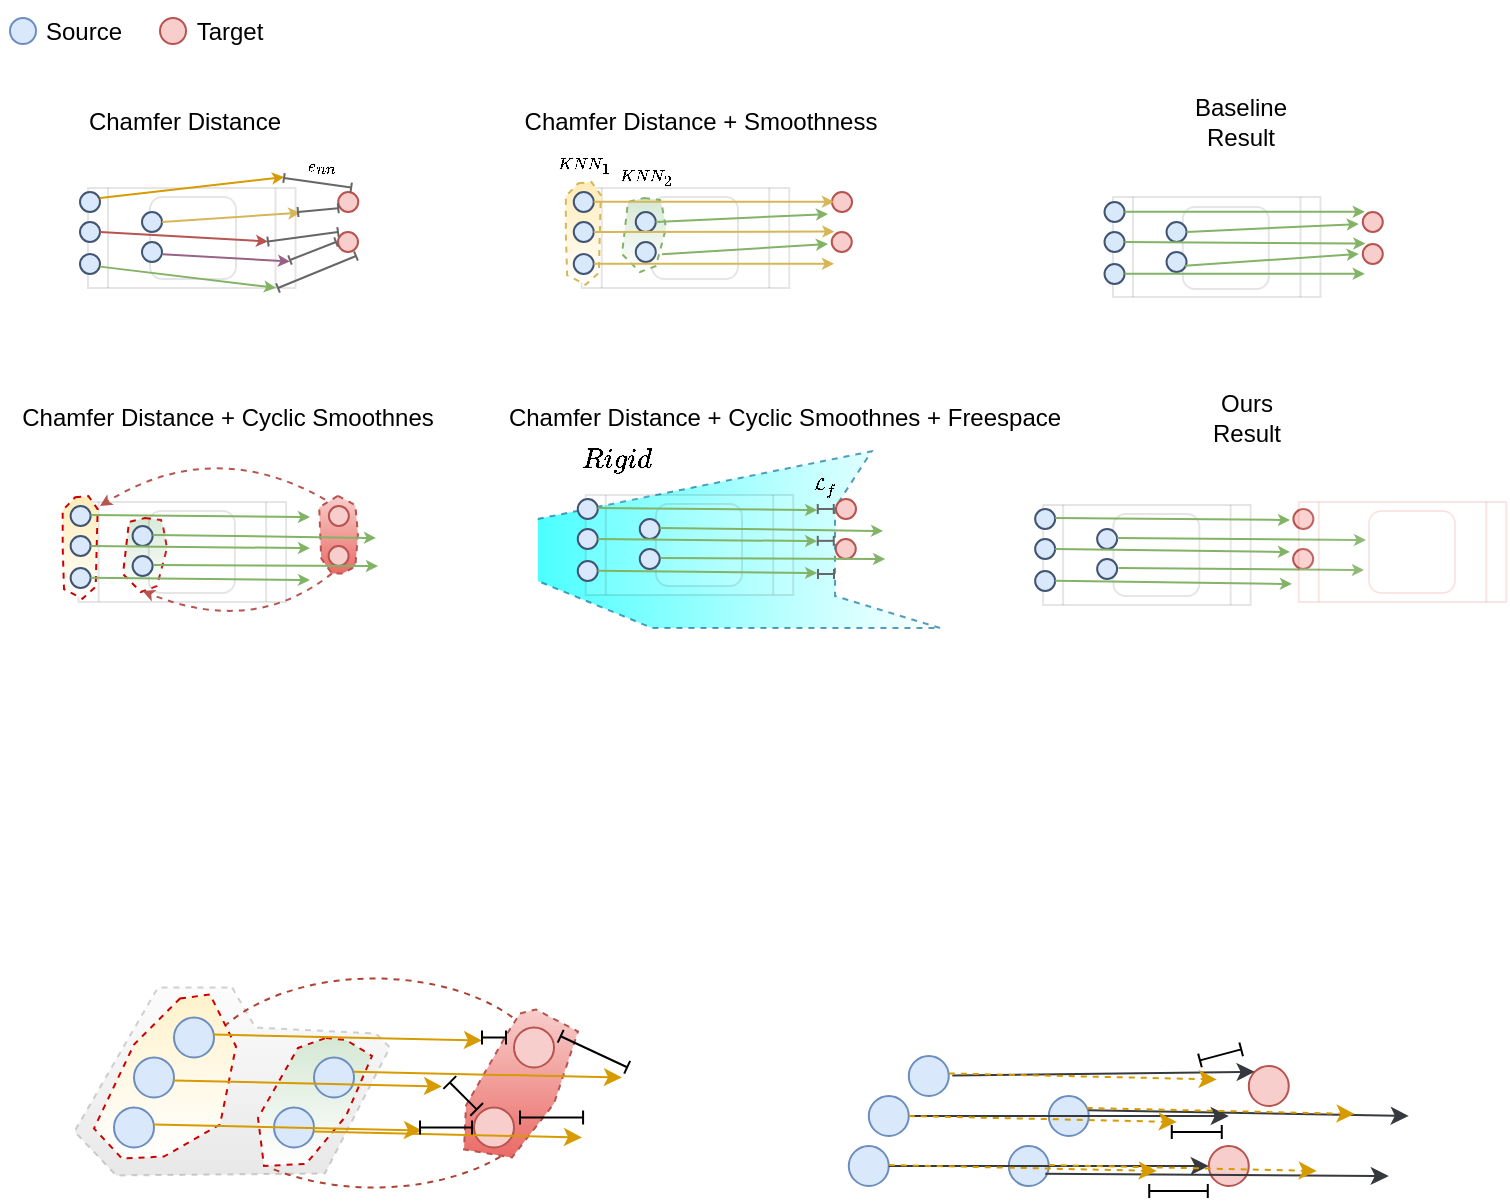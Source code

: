 <mxfile version="21.6.5" type="device">
  <diagram id="23iRSUPoRavnBvh4doch" name="Page-1">
    <mxGraphModel dx="-873" dy="487" grid="0" gridSize="10" guides="1" tooltips="1" connect="1" arrows="1" fold="1" page="1" pageScale="1" pageWidth="827" pageHeight="1169" math="1" shadow="0">
      <root>
        <mxCell id="0" />
        <mxCell id="1" parent="0" />
        <mxCell id="4W2bP5b2akh11wnu2Z88-240" value="" style="shape=process;whiteSpace=wrap;html=1;backgroundOutline=1;strokeColor=default;opacity=10;movable=1;resizable=1;rotatable=1;deletable=1;editable=1;locked=0;connectable=1;" vertex="1" parent="1">
          <mxGeometry x="1738.31" y="488" width="103.75" height="50" as="geometry" />
        </mxCell>
        <mxCell id="4W2bP5b2akh11wnu2Z88-260" value="" style="verticalLabelPosition=bottom;verticalAlign=top;html=1;shape=mxgraph.basic.polygon;polyCoords=[[0.55,0.05],[0.81,0.13],[0.85,0.38],[0.81,0.66],[0.62,0.72],[0.46,0.72],[0.3,0.59],[0.27,0.15]];polyline=0;fillColor=#f8cecc;strokeColor=#b85450;shadow=0;dashed=1;gradientColor=#ea6b66;movable=1;resizable=1;rotatable=1;deletable=1;editable=1;locked=0;connectable=1;" vertex="1" parent="1">
          <mxGeometry x="1849.57" y="482" width="33.43" height="58" as="geometry" />
        </mxCell>
        <mxCell id="4W2bP5b2akh11wnu2Z88-257" value="" style="verticalLabelPosition=bottom;verticalAlign=top;html=1;shape=mxgraph.basic.polygon;polyCoords=[[0.36,0.33],[0.44,0.34],[0.45,0.37],[0.47,0.48],[0.42,0.67],[0.34,0.7],[0.25,0.61],[0.28,0.35]];polyline=0;fillColor=#d5e8d4;strokeColor=#CC0000;shadow=0;dashed=1;gradientColor=#FFFFFF;" vertex="1" parent="1">
          <mxGeometry x="1735.5" y="463" width="100" height="100" as="geometry" />
        </mxCell>
        <mxCell id="4W2bP5b2akh11wnu2Z88-190" value="" style="shape=process;whiteSpace=wrap;html=1;backgroundOutline=1;strokeColor=default;opacity=10;movable=1;resizable=1;rotatable=1;deletable=1;editable=1;locked=0;connectable=1;" vertex="1" parent="1">
          <mxGeometry x="1989.88" y="331" width="103.75" height="50" as="geometry" />
        </mxCell>
        <mxCell id="4W2bP5b2akh11wnu2Z88-209" value="" style="rounded=1;whiteSpace=wrap;html=1;strokeColor=default;opacity=10;movable=1;resizable=1;rotatable=1;deletable=1;editable=1;locked=0;connectable=1;" vertex="1" parent="1">
          <mxGeometry x="2025" y="335.5" width="43" height="41" as="geometry" />
        </mxCell>
        <mxCell id="4W2bP5b2akh11wnu2Z88-155" value="" style="shape=process;whiteSpace=wrap;html=1;backgroundOutline=1;strokeColor=default;opacity=10;movable=1;resizable=1;rotatable=1;deletable=1;editable=1;locked=0;connectable=1;" vertex="1" parent="1">
          <mxGeometry x="1743" y="331" width="103.75" height="50" as="geometry" />
        </mxCell>
        <mxCell id="4W2bP5b2akh11wnu2Z88-172" value="" style="verticalLabelPosition=bottom;verticalAlign=top;html=1;shape=mxgraph.basic.polygon;polyCoords=[[0.36,0.33],[0.44,0.34],[0.45,0.37],[0.47,0.48],[0.42,0.67],[0.34,0.7],[0.25,0.61],[0.28,0.35]];polyline=0;fillColor=#d5e8d4;strokeColor=#82b366;shadow=0;dashed=1;gradientColor=#FFFFFF;" vertex="1" parent="1">
          <mxGeometry x="1985" y="303" width="100" height="100" as="geometry" />
        </mxCell>
        <mxCell id="4W2bP5b2akh11wnu2Z88-171" value="" style="verticalLabelPosition=bottom;verticalAlign=top;html=1;shape=mxgraph.basic.polygon;polyCoords=[[0.46,0.03],[0.66,0.02],[0.8,0.14],[0.77,0.86],[0.57,0.97],[0.29,0.88],[0.27,0.49],[0.27,0.15]];polyline=0;fillColor=#FFECB8;strokeColor=#d6b656;gradientColor=#FFFFFF;shadow=0;dashed=1;" vertex="1" parent="1">
          <mxGeometry x="1973" y="327" width="33" height="54" as="geometry" />
        </mxCell>
        <mxCell id="4W2bP5b2akh11wnu2Z88-106" value="" style="verticalLabelPosition=bottom;verticalAlign=top;html=1;shape=mxgraph.basic.polygon;polyCoords=[[0.44,0],[0.49,0.2],[0.75,0.23],[0.78,0.3],[0.64,0.93],[0.19,0.94],[0.1,0.72],[0.28,0]];polyline=0;shadow=0;dashed=1;fillColor=#f5f5f5;gradientColor=#b3b3b3;strokeColor=#666666;opacity=30;" vertex="1" parent="1">
          <mxGeometry x="1713" y="730.75" width="232" height="100" as="geometry" />
        </mxCell>
        <mxCell id="4W2bP5b2akh11wnu2Z88-132" value="" style="verticalLabelPosition=bottom;verticalAlign=top;html=1;shape=mxgraph.basic.arc;startAngle=0.341;endAngle=0.098;rotation=-180;dashed=1;fillColor=#fad9d5;strokeColor=#ae4132;" vertex="1" parent="1">
          <mxGeometry x="1797" y="726.25" width="178" height="104.5" as="geometry" />
        </mxCell>
        <mxCell id="4W2bP5b2akh11wnu2Z88-129" value="" style="verticalLabelPosition=bottom;verticalAlign=top;html=1;shape=mxgraph.basic.polygon;polyCoords=[[0.57,0.05],[0.72,0.03],[0.85,0.29],[0.77,0.68],[0.49,0.84],[0.28,0.85],[0.14,0.7],[0.34,0.28]];polyline=0;fillColor=#fff2cc;strokeColor=#CC0000;gradientColor=#FFFFFF;shadow=0;dashed=1;" vertex="1" parent="1">
          <mxGeometry x="1732" y="731.25" width="100" height="100" as="geometry" />
        </mxCell>
        <mxCell id="4W2bP5b2akh11wnu2Z88-128" value="" style="verticalLabelPosition=bottom;verticalAlign=top;html=1;shape=mxgraph.basic.polygon;polyCoords=[[0.59,0.21],[0.69,0.22],[0.82,0.3],[0.69,0.6],[0.49,0.84],[0.28,0.85],[0.25,0.61],[0.45,0.26]];polyline=0;fillColor=#d5e8d4;strokeColor=#CC0000;shadow=0;dashed=1;gradientColor=#FFFFFF;" vertex="1" parent="1">
          <mxGeometry x="1803" y="734.97" width="100" height="100" as="geometry" />
        </mxCell>
        <mxCell id="4W2bP5b2akh11wnu2Z88-127" value="" style="verticalLabelPosition=bottom;verticalAlign=top;html=1;shape=mxgraph.basic.polygon;polyCoords=[[0,0.42],[0.73,0.06],[0.65,0.36],[0.65,0.83],[0.88,1],[0.25,1],[0,0.75],[0,0.75]];polyline=1;fillColor=#FFFFFF;strokeColor=#10739e;opacity=70;dashed=1;gradientColor=#00FFFF;gradientDirection=west;" vertex="1" parent="1">
          <mxGeometry x="1967.88" y="457" width="228.69" height="94" as="geometry" />
        </mxCell>
        <mxCell id="4W2bP5b2akh11wnu2Z88-104" value="" style="verticalLabelPosition=bottom;verticalAlign=top;html=1;shape=mxgraph.basic.polygon;polyCoords=[[0.52,0.15],[0.6,0.13],[0.81,0.24],[0.69,0.6],[0.48,0.87],[0.24,0.83],[0.25,0.61],[0.45,0.26]];polyline=0;fillColor=#f8cecc;strokeColor=#b85450;shadow=0;dashed=1;gradientColor=#ea6b66;" vertex="1" parent="1">
          <mxGeometry x="1907" y="728.75" width="100" height="100" as="geometry" />
        </mxCell>
        <mxCell id="23" value="Chamfer Distance" style="text;html=1;strokeColor=none;fillColor=none;align=center;verticalAlign=middle;whiteSpace=wrap;rounded=0;" parent="1" vertex="1">
          <mxGeometry x="1704" y="283" width="175" height="30" as="geometry" />
        </mxCell>
        <mxCell id="44" value="Chamfer Distance + Cyclic Smoothnes + Freespace" style="text;html=1;strokeColor=none;fillColor=none;align=center;verticalAlign=middle;whiteSpace=wrap;rounded=0;" parent="1" vertex="1">
          <mxGeometry x="1948" y="413.5" width="287" height="65" as="geometry" />
        </mxCell>
        <mxCell id="62" value="" style="ellipse;whiteSpace=wrap;html=1;aspect=fixed;fillColor=#dae8fc;strokeColor=#6c8ebf;" parent="1" vertex="1">
          <mxGeometry x="2133.39" y="785" width="20" height="20" as="geometry" />
        </mxCell>
        <mxCell id="63" value="" style="ellipse;whiteSpace=wrap;html=1;aspect=fixed;fillColor=#f8cecc;strokeColor=#b85450;direction=south;" parent="1" vertex="1">
          <mxGeometry x="2323.39" y="770" width="20" height="20" as="geometry" />
        </mxCell>
        <mxCell id="64" value="" style="ellipse;whiteSpace=wrap;html=1;aspect=fixed;fillColor=#f8cecc;strokeColor=#b85450;direction=south;" parent="1" vertex="1">
          <mxGeometry x="2303.39" y="810" width="20" height="20" as="geometry" />
        </mxCell>
        <mxCell id="66" value="" style="ellipse;whiteSpace=wrap;html=1;aspect=fixed;fillColor=#dae8fc;strokeColor=#6c8ebf;" parent="1" vertex="1">
          <mxGeometry x="2123.39" y="810" width="20" height="20" as="geometry" />
        </mxCell>
        <mxCell id="68" value="" style="ellipse;whiteSpace=wrap;html=1;aspect=fixed;fillColor=#dae8fc;strokeColor=#6c8ebf;" parent="1" vertex="1">
          <mxGeometry x="2223.39" y="785" width="20" height="20" as="geometry" />
        </mxCell>
        <mxCell id="69" value="" style="ellipse;whiteSpace=wrap;html=1;aspect=fixed;fillColor=#dae8fc;strokeColor=#6c8ebf;" parent="1" vertex="1">
          <mxGeometry x="2203.39" y="810" width="20" height="20" as="geometry" />
        </mxCell>
        <mxCell id="71" value="" style="ellipse;whiteSpace=wrap;html=1;aspect=fixed;fillColor=#dae8fc;strokeColor=#6c8ebf;" parent="1" vertex="1">
          <mxGeometry x="2153.39" y="765" width="20" height="20" as="geometry" />
        </mxCell>
        <mxCell id="73" value="" style="endArrow=classic;html=1;rounded=0;exitX=1.088;exitY=0.489;exitDx=0;exitDy=0;exitPerimeter=0;fillColor=#cdeb8b;strokeColor=#36393d;entryX=0;entryY=1;entryDx=0;entryDy=0;" parent="1" source="71" target="63" edge="1">
          <mxGeometry width="50" height="50" relative="1" as="geometry">
            <mxPoint x="2173.39" y="772" as="sourcePoint" />
            <mxPoint x="2348.39" y="765" as="targetPoint" />
          </mxGeometry>
        </mxCell>
        <mxCell id="74" value="" style="endArrow=classic;html=1;rounded=0;exitX=1;exitY=0.5;exitDx=0;exitDy=0;fillColor=#cdeb8b;strokeColor=#36393d;" parent="1" source="62" edge="1">
          <mxGeometry width="50" height="50" relative="1" as="geometry">
            <mxPoint x="2185.39" y="785" as="sourcePoint" />
            <mxPoint x="2313.39" y="795" as="targetPoint" />
          </mxGeometry>
        </mxCell>
        <mxCell id="75" value="" style="endArrow=classic;html=1;rounded=0;exitX=1;exitY=0.5;exitDx=0;exitDy=0;fillColor=#cdeb8b;strokeColor=#36393d;entryX=0.5;entryY=1;entryDx=0;entryDy=0;" parent="1" source="66" target="64" edge="1">
          <mxGeometry width="50" height="50" relative="1" as="geometry">
            <mxPoint x="2163.39" y="805" as="sourcePoint" />
            <mxPoint x="2273.39" y="820" as="targetPoint" />
          </mxGeometry>
        </mxCell>
        <mxCell id="77" value="" style="endArrow=classic;html=1;rounded=0;exitX=0.912;exitY=0.694;exitDx=0;exitDy=0;exitPerimeter=0;fillColor=#cdeb8b;strokeColor=#36393d;" parent="1" source="69" edge="1">
          <mxGeometry width="50" height="50" relative="1" as="geometry">
            <mxPoint x="2243.39" y="860" as="sourcePoint" />
            <mxPoint x="2393.39" y="825" as="targetPoint" />
          </mxGeometry>
        </mxCell>
        <mxCell id="78" value="" style="endArrow=classic;html=1;rounded=0;exitX=0.99;exitY=0.359;exitDx=0;exitDy=0;exitPerimeter=0;fillColor=#cdeb8b;strokeColor=#36393d;" parent="1" source="68" edge="1">
          <mxGeometry width="50" height="50" relative="1" as="geometry">
            <mxPoint x="2231.39" y="834" as="sourcePoint" />
            <mxPoint x="2403.39" y="795" as="targetPoint" />
          </mxGeometry>
        </mxCell>
        <mxCell id="79" value="&lt;font style=&quot;font-size: 7px;&quot;&gt;$$ \mathcal{L}_{f}$$&lt;/font&gt;" style="text;html=1;strokeColor=none;fillColor=none;align=center;verticalAlign=middle;whiteSpace=wrap;rounded=0;fontSize=4;" parent="1" vertex="1">
          <mxGeometry x="2102" y="471.5" width="18" height="18.5" as="geometry" />
        </mxCell>
        <mxCell id="uMQ4o2OOgvGT_3p0Waau-93" value="" style="ellipse;whiteSpace=wrap;html=1;aspect=fixed;fillColor=#dae8fc;strokeColor=#6c8ebf;" parent="1" vertex="1">
          <mxGeometry x="1766" y="765.75" width="20" height="20" as="geometry" />
        </mxCell>
        <mxCell id="uMQ4o2OOgvGT_3p0Waau-94" value="" style="ellipse;whiteSpace=wrap;html=1;aspect=fixed;fillColor=#f8cecc;strokeColor=#b85450;direction=south;" parent="1" vertex="1">
          <mxGeometry x="1956" y="750.75" width="20" height="20" as="geometry" />
        </mxCell>
        <mxCell id="uMQ4o2OOgvGT_3p0Waau-95" value="" style="ellipse;whiteSpace=wrap;html=1;aspect=fixed;fillColor=#f8cecc;strokeColor=#b85450;direction=south;" parent="1" vertex="1">
          <mxGeometry x="1936" y="790.75" width="20" height="20" as="geometry" />
        </mxCell>
        <mxCell id="uMQ4o2OOgvGT_3p0Waau-96" value="" style="ellipse;whiteSpace=wrap;html=1;aspect=fixed;fillColor=#dae8fc;strokeColor=#6c8ebf;" parent="1" vertex="1">
          <mxGeometry x="1756" y="790.75" width="20" height="20" as="geometry" />
        </mxCell>
        <mxCell id="uMQ4o2OOgvGT_3p0Waau-97" value="" style="ellipse;whiteSpace=wrap;html=1;aspect=fixed;fillColor=#dae8fc;strokeColor=#6c8ebf;" parent="1" vertex="1">
          <mxGeometry x="1856" y="765.75" width="20" height="20" as="geometry" />
        </mxCell>
        <mxCell id="uMQ4o2OOgvGT_3p0Waau-98" value="" style="ellipse;whiteSpace=wrap;html=1;aspect=fixed;fillColor=#dae8fc;strokeColor=#6c8ebf;" parent="1" vertex="1">
          <mxGeometry x="1836" y="790.75" width="20" height="20" as="geometry" />
        </mxCell>
        <mxCell id="uMQ4o2OOgvGT_3p0Waau-99" value="" style="ellipse;whiteSpace=wrap;html=1;aspect=fixed;fillColor=#dae8fc;strokeColor=#6c8ebf;" parent="1" vertex="1">
          <mxGeometry x="1786" y="745.75" width="20" height="20" as="geometry" />
        </mxCell>
        <mxCell id="uMQ4o2OOgvGT_3p0Waau-104" value="Chamfer Distance + Cyclic Smoothnes" style="text;html=1;strokeColor=none;fillColor=none;align=center;verticalAlign=middle;whiteSpace=wrap;rounded=0;" parent="1" vertex="1">
          <mxGeometry x="1699" y="431" width="227.5" height="30" as="geometry" />
        </mxCell>
        <mxCell id="uMQ4o2OOgvGT_3p0Waau-106" value="$$Rigid$$" style="text;html=1;strokeColor=none;fillColor=none;align=center;verticalAlign=middle;whiteSpace=wrap;rounded=0;" parent="1" vertex="1">
          <mxGeometry x="1977.63" y="452" width="60" height="30" as="geometry" />
        </mxCell>
        <mxCell id="4W2bP5b2akh11wnu2Z88-103" value="" style="group" vertex="1" connectable="0" parent="1">
          <mxGeometry x="1699" y="241" width="152" height="30" as="geometry" />
        </mxCell>
        <mxCell id="4W2bP5b2akh11wnu2Z88-90" value="Target" style="text;html=1;strokeColor=none;fillColor=none;align=center;verticalAlign=middle;whiteSpace=wrap;rounded=0;" vertex="1" parent="4W2bP5b2akh11wnu2Z88-103">
          <mxGeometry x="85" y="-3.5" width="60" height="30" as="geometry" />
        </mxCell>
        <mxCell id="4W2bP5b2akh11wnu2Z88-86" value="Source" style="text;html=1;strokeColor=none;fillColor=none;align=center;verticalAlign=middle;whiteSpace=wrap;rounded=0;" vertex="1" parent="4W2bP5b2akh11wnu2Z88-103">
          <mxGeometry x="12" y="-3.5" width="60" height="30" as="geometry" />
        </mxCell>
        <mxCell id="4W2bP5b2akh11wnu2Z88-105" value="" style="endArrow=classic;html=1;rounded=0;exitX=0.99;exitY=0.359;exitDx=0;exitDy=0;exitPerimeter=0;fillColor=#ffe6cc;strokeColor=#d79b00;" edge="1" parent="1" source="uMQ4o2OOgvGT_3p0Waau-97">
          <mxGeometry width="50" height="50" relative="1" as="geometry">
            <mxPoint x="1876" y="772.75" as="sourcePoint" />
            <mxPoint x="2010" y="775.75" as="targetPoint" />
          </mxGeometry>
        </mxCell>
        <mxCell id="4W2bP5b2akh11wnu2Z88-107" value="" style="endArrow=classic;html=1;rounded=0;exitX=0.99;exitY=0.359;exitDx=0;exitDy=0;exitPerimeter=0;fillColor=#ffe6cc;strokeColor=#d79b00;" edge="1" parent="1">
          <mxGeometry width="50" height="50" relative="1" as="geometry">
            <mxPoint x="1806" y="754.25" as="sourcePoint" />
            <mxPoint x="1940" y="757.25" as="targetPoint" />
          </mxGeometry>
        </mxCell>
        <mxCell id="4W2bP5b2akh11wnu2Z88-108" value="" style="endArrow=classic;html=1;rounded=0;exitX=0.99;exitY=0.359;exitDx=0;exitDy=0;exitPerimeter=0;fillColor=#ffe6cc;strokeColor=#d79b00;" edge="1" parent="1">
          <mxGeometry width="50" height="50" relative="1" as="geometry">
            <mxPoint x="1786" y="777.25" as="sourcePoint" />
            <mxPoint x="1920" y="780.25" as="targetPoint" />
          </mxGeometry>
        </mxCell>
        <mxCell id="4W2bP5b2akh11wnu2Z88-109" value="" style="endArrow=classic;html=1;rounded=0;exitX=0.99;exitY=0.359;exitDx=0;exitDy=0;exitPerimeter=0;fillColor=#ffe6cc;strokeColor=#d79b00;" edge="1" parent="1">
          <mxGeometry width="50" height="50" relative="1" as="geometry">
            <mxPoint x="1856" y="802.75" as="sourcePoint" />
            <mxPoint x="1990" y="805.75" as="targetPoint" />
          </mxGeometry>
        </mxCell>
        <mxCell id="4W2bP5b2akh11wnu2Z88-110" value="" style="endArrow=classic;html=1;rounded=0;exitX=0.99;exitY=0.359;exitDx=0;exitDy=0;exitPerimeter=0;fillColor=#ffe6cc;strokeColor=#d79b00;" edge="1" parent="1">
          <mxGeometry width="50" height="50" relative="1" as="geometry">
            <mxPoint x="1776" y="799.25" as="sourcePoint" />
            <mxPoint x="1910" y="802.25" as="targetPoint" />
          </mxGeometry>
        </mxCell>
        <mxCell id="4W2bP5b2akh11wnu2Z88-119" value="" style="shape=crossbar;whiteSpace=wrap;html=1;rounded=1;rotation=25;" vertex="1" parent="1">
          <mxGeometry x="1977.63" y="759.37" width="36.67" height="7.02" as="geometry" />
        </mxCell>
        <mxCell id="4W2bP5b2akh11wnu2Z88-120" value="" style="shape=crossbar;whiteSpace=wrap;html=1;rounded=1;rotation=0;" vertex="1" parent="1">
          <mxGeometry x="1940" y="752.24" width="12" height="7.02" as="geometry" />
        </mxCell>
        <mxCell id="4W2bP5b2akh11wnu2Z88-121" value="" style="shape=crossbar;whiteSpace=wrap;html=1;rounded=1;rotation=0;" vertex="1" parent="1">
          <mxGeometry x="1959" y="792.24" width="31.54" height="7.02" as="geometry" />
        </mxCell>
        <mxCell id="4W2bP5b2akh11wnu2Z88-125" value="" style="shape=crossbar;whiteSpace=wrap;html=1;rounded=1;rotation=45;" vertex="1" parent="1">
          <mxGeometry x="1921.12" y="780.46" width="19" height="9.02" as="geometry" />
        </mxCell>
        <mxCell id="4W2bP5b2akh11wnu2Z88-126" value="" style="shape=crossbar;whiteSpace=wrap;html=1;rounded=1;rotation=0;" vertex="1" parent="1">
          <mxGeometry x="1909" y="797.24" width="26" height="7.02" as="geometry" />
        </mxCell>
        <mxCell id="4W2bP5b2akh11wnu2Z88-135" value="" style="endArrow=classic;html=1;rounded=0;exitX=0.99;exitY=0.359;exitDx=0;exitDy=0;exitPerimeter=0;fillColor=#ffe6cc;strokeColor=#d79b00;dashed=1;" edge="1" parent="1">
          <mxGeometry width="50" height="50" relative="1" as="geometry">
            <mxPoint x="2173.39" y="773.72" as="sourcePoint" />
            <mxPoint x="2307.39" y="776.72" as="targetPoint" />
          </mxGeometry>
        </mxCell>
        <mxCell id="4W2bP5b2akh11wnu2Z88-136" value="" style="shape=crossbar;whiteSpace=wrap;html=1;rounded=1;rotation=-15;" vertex="1" parent="1">
          <mxGeometry x="2298.62" y="760.93" width="21.33" height="7.02" as="geometry" />
        </mxCell>
        <mxCell id="4W2bP5b2akh11wnu2Z88-139" value="" style="endArrow=classic;html=1;rounded=0;exitX=0.99;exitY=0.359;exitDx=0;exitDy=0;exitPerimeter=0;fillColor=#ffe6cc;strokeColor=#d79b00;dashed=1;" edge="1" parent="1">
          <mxGeometry width="50" height="50" relative="1" as="geometry">
            <mxPoint x="2153.39" y="795.01" as="sourcePoint" />
            <mxPoint x="2287.39" y="798.01" as="targetPoint" />
          </mxGeometry>
        </mxCell>
        <mxCell id="4W2bP5b2akh11wnu2Z88-140" value="" style="endArrow=classic;html=1;rounded=0;exitX=0.99;exitY=0.359;exitDx=0;exitDy=0;exitPerimeter=0;fillColor=#ffe6cc;strokeColor=#d79b00;dashed=1;" edge="1" parent="1">
          <mxGeometry width="50" height="50" relative="1" as="geometry">
            <mxPoint x="2143.39" y="819.5" as="sourcePoint" />
            <mxPoint x="2277.39" y="822.5" as="targetPoint" />
          </mxGeometry>
        </mxCell>
        <mxCell id="4W2bP5b2akh11wnu2Z88-141" value="" style="endArrow=classic;html=1;rounded=0;exitX=0.99;exitY=0.359;exitDx=0;exitDy=0;exitPerimeter=0;fillColor=#ffe6cc;strokeColor=#d79b00;dashed=1;" edge="1" parent="1">
          <mxGeometry width="50" height="50" relative="1" as="geometry">
            <mxPoint x="2223.39" y="819.5" as="sourcePoint" />
            <mxPoint x="2357.39" y="822.5" as="targetPoint" />
          </mxGeometry>
        </mxCell>
        <mxCell id="4W2bP5b2akh11wnu2Z88-142" value="" style="endArrow=classic;html=1;rounded=0;exitX=0.99;exitY=0.359;exitDx=0;exitDy=0;exitPerimeter=0;fillColor=#ffe6cc;strokeColor=#d79b00;dashed=1;" edge="1" parent="1">
          <mxGeometry width="50" height="50" relative="1" as="geometry">
            <mxPoint x="2242.28" y="790.99" as="sourcePoint" />
            <mxPoint x="2376.28" y="793.99" as="targetPoint" />
          </mxGeometry>
        </mxCell>
        <mxCell id="4W2bP5b2akh11wnu2Z88-143" value="" style="shape=crossbar;whiteSpace=wrap;html=1;rounded=1;rotation=0;" vertex="1" parent="1">
          <mxGeometry x="2284.89" y="799.5" width="25" height="7.02" as="geometry" />
        </mxCell>
        <mxCell id="4W2bP5b2akh11wnu2Z88-144" value="" style="shape=crossbar;whiteSpace=wrap;html=1;rounded=1;rotation=0;" vertex="1" parent="1">
          <mxGeometry x="2273.62" y="828.97" width="29.27" height="7.02" as="geometry" />
        </mxCell>
        <mxCell id="4W2bP5b2akh11wnu2Z88-156" value="" style="rounded=1;whiteSpace=wrap;html=1;strokeColor=default;opacity=10;movable=1;resizable=1;rotatable=1;deletable=1;editable=1;locked=0;connectable=1;" vertex="1" parent="1">
          <mxGeometry x="1774" y="335.5" width="43" height="41" as="geometry" />
        </mxCell>
        <mxCell id="4W2bP5b2akh11wnu2Z88-158" value="" style="ellipse;whiteSpace=wrap;html=1;aspect=fixed;fillColor=#dae8fc;strokeColor=#415573;" vertex="1" parent="1">
          <mxGeometry x="1739" y="333" width="10" height="10" as="geometry" />
        </mxCell>
        <mxCell id="4W2bP5b2akh11wnu2Z88-159" value="" style="ellipse;whiteSpace=wrap;html=1;aspect=fixed;fillColor=#dae8fc;strokeColor=#415573;" vertex="1" parent="1">
          <mxGeometry x="1739" y="348" width="10" height="10" as="geometry" />
        </mxCell>
        <mxCell id="4W2bP5b2akh11wnu2Z88-160" value="" style="ellipse;whiteSpace=wrap;html=1;aspect=fixed;fillColor=#dae8fc;strokeColor=#415573;" vertex="1" parent="1">
          <mxGeometry x="1739" y="364" width="10" height="10" as="geometry" />
        </mxCell>
        <mxCell id="4W2bP5b2akh11wnu2Z88-161" value="" style="ellipse;whiteSpace=wrap;html=1;aspect=fixed;fillColor=#dae8fc;strokeColor=#415573;" vertex="1" parent="1">
          <mxGeometry x="1770" y="343" width="10" height="10" as="geometry" />
        </mxCell>
        <mxCell id="4W2bP5b2akh11wnu2Z88-162" value="" style="ellipse;whiteSpace=wrap;html=1;aspect=fixed;fillColor=#dae8fc;strokeColor=#415573;" vertex="1" parent="1">
          <mxGeometry x="1770" y="358" width="10" height="10" as="geometry" />
        </mxCell>
        <mxCell id="4W2bP5b2akh11wnu2Z88-164" value="" style="ellipse;whiteSpace=wrap;html=1;aspect=fixed;fillColor=#f8cecc;strokeColor=#b85450;direction=south;" vertex="1" parent="1">
          <mxGeometry x="1868.12" y="333" width="10" height="10" as="geometry" />
        </mxCell>
        <mxCell id="4W2bP5b2akh11wnu2Z88-165" value="" style="ellipse;whiteSpace=wrap;html=1;aspect=fixed;fillColor=#f8cecc;strokeColor=#b85450;direction=south;" vertex="1" parent="1">
          <mxGeometry x="1868" y="353" width="10" height="10" as="geometry" />
        </mxCell>
        <mxCell id="4W2bP5b2akh11wnu2Z88-168" value="" style="endArrow=classic;html=1;rounded=0;exitX=1.088;exitY=0.489;exitDx=0;exitDy=0;exitPerimeter=0;strokeWidth=1;endSize=3;fillColor=#ffcd28;gradientColor=#ffa500;strokeColor=#d79b00;" edge="1" parent="1">
          <mxGeometry width="50" height="50" relative="1" as="geometry">
            <mxPoint x="1749" y="336" as="sourcePoint" />
            <mxPoint x="1841.031" y="325.557" as="targetPoint" />
          </mxGeometry>
        </mxCell>
        <mxCell id="4W2bP5b2akh11wnu2Z88-173" value="$$KNN_1$$" style="text;html=1;strokeColor=none;fillColor=none;align=center;verticalAlign=middle;whiteSpace=wrap;rounded=0;fontSize=7;" vertex="1" parent="1">
          <mxGeometry x="1967.88" y="307" width="46" height="24" as="geometry" />
        </mxCell>
        <mxCell id="4W2bP5b2akh11wnu2Z88-175" value="" style="endArrow=classic;html=1;rounded=0;exitX=1;exitY=0.5;exitDx=0;exitDy=0;strokeWidth=1;endSize=3;fillColor=#f8cecc;gradientColor=#ea6b66;strokeColor=#b85450;" edge="1" parent="1" source="4W2bP5b2akh11wnu2Z88-159">
          <mxGeometry width="50" height="50" relative="1" as="geometry">
            <mxPoint x="1738.88" y="374" as="sourcePoint" />
            <mxPoint x="1833.008" y="357.719" as="targetPoint" />
          </mxGeometry>
        </mxCell>
        <mxCell id="4W2bP5b2akh11wnu2Z88-177" value="" style="endArrow=baseDash;startArrow=baseDash;html=1;fontSize=9;rounded=0;endSize=3;startSize=3;startFill=0;endFill=0;fillColor=#f5f5f5;gradientColor=#b3b3b3;strokeColor=#666666;" edge="1" parent="1">
          <mxGeometry width="50" height="50" relative="1" as="geometry">
            <mxPoint x="1833" y="357.78" as="sourcePoint" />
            <mxPoint x="1868" y="353" as="targetPoint" />
            <Array as="points" />
          </mxGeometry>
        </mxCell>
        <mxCell id="4W2bP5b2akh11wnu2Z88-178" value="" style="endArrow=classic;html=1;rounded=0;exitX=1.002;exitY=0.631;exitDx=0;exitDy=0;strokeWidth=1;endSize=3;exitPerimeter=0;fillColor=#d5e8d4;gradientColor=#97d077;strokeColor=#82b366;" edge="1" parent="1" source="4W2bP5b2akh11wnu2Z88-160">
          <mxGeometry width="50" height="50" relative="1" as="geometry">
            <mxPoint x="1745.12" y="378.5" as="sourcePoint" />
            <mxPoint x="1837.035" y="380.907" as="targetPoint" />
          </mxGeometry>
        </mxCell>
        <mxCell id="4W2bP5b2akh11wnu2Z88-181" value="" style="endArrow=baseDash;startArrow=baseDash;html=1;fontSize=9;rounded=0;endSize=3;startSize=3;startFill=0;endFill=0;fillColor=#f5f5f5;gradientColor=#b3b3b3;strokeColor=#666666;" edge="1" parent="1">
          <mxGeometry width="50" height="50" relative="1" as="geometry">
            <mxPoint x="1844" y="367" as="sourcePoint" />
            <mxPoint x="1867" y="358" as="targetPoint" />
            <Array as="points" />
          </mxGeometry>
        </mxCell>
        <mxCell id="4W2bP5b2akh11wnu2Z88-182" value="" style="endArrow=baseDash;startArrow=baseDash;html=1;entryX=0;entryY=0.5;entryDx=0;entryDy=0;fontSize=9;rounded=0;endSize=3;startSize=3;startFill=0;endFill=0;fillColor=#f5f5f5;gradientColor=#b3b3b3;strokeColor=#666666;" edge="1" parent="1">
          <mxGeometry width="50" height="50" relative="1" as="geometry">
            <mxPoint x="1841" y="326" as="sourcePoint" />
            <mxPoint x="1874.58" y="330.77" as="targetPoint" />
            <Array as="points" />
          </mxGeometry>
        </mxCell>
        <mxCell id="4W2bP5b2akh11wnu2Z88-183" value="" style="endArrow=classic;html=1;rounded=0;exitX=1;exitY=0.5;exitDx=0;exitDy=0;strokeWidth=1;endSize=3;fillColor=#fff2cc;gradientColor=#ffd966;strokeColor=#d6b656;" edge="1" parent="1" source="4W2bP5b2akh11wnu2Z88-161">
          <mxGeometry width="50" height="50" relative="1" as="geometry">
            <mxPoint x="1765.12" y="340.0" as="sourcePoint" />
            <mxPoint x="1849.131" y="343.337" as="targetPoint" />
          </mxGeometry>
        </mxCell>
        <mxCell id="4W2bP5b2akh11wnu2Z88-185" value="" style="endArrow=baseDash;startArrow=baseDash;html=1;entryX=0.63;entryY=1.1;entryDx=0;entryDy=0;fontSize=9;rounded=0;endSize=3;startSize=3;startFill=0;endFill=0;fillColor=#f5f5f5;gradientColor=#b3b3b3;strokeColor=#666666;entryPerimeter=0;" edge="1" parent="1">
          <mxGeometry width="50" height="50" relative="1" as="geometry">
            <mxPoint x="1848" y="343" as="sourcePoint" />
            <mxPoint x="1868.12" y="341.15" as="targetPoint" />
            <Array as="points" />
          </mxGeometry>
        </mxCell>
        <mxCell id="4W2bP5b2akh11wnu2Z88-186" value="" style="endArrow=classic;html=1;rounded=0;exitX=1.03;exitY=0.615;exitDx=0;exitDy=0;strokeWidth=1;endSize=3;exitPerimeter=0;fillColor=#e6d0de;gradientColor=#d5739d;strokeColor=#996185;" edge="1" parent="1" source="4W2bP5b2akh11wnu2Z88-162">
          <mxGeometry width="50" height="50" relative="1" as="geometry">
            <mxPoint x="1760" y="363" as="sourcePoint" />
            <mxPoint x="1844.007" y="367.731" as="targetPoint" />
          </mxGeometry>
        </mxCell>
        <mxCell id="4W2bP5b2akh11wnu2Z88-188" value="" style="endArrow=baseDash;startArrow=baseDash;html=1;fontSize=9;rounded=0;endSize=3;startSize=3;startFill=0;endFill=0;fillColor=#f5f5f5;gradientColor=#b3b3b3;strokeColor=#666666;" edge="1" parent="1">
          <mxGeometry width="50" height="50" relative="1" as="geometry">
            <mxPoint x="1838" y="381" as="sourcePoint" />
            <mxPoint x="1877" y="365" as="targetPoint" />
            <Array as="points" />
          </mxGeometry>
        </mxCell>
        <mxCell id="4W2bP5b2akh11wnu2Z88-189" value="$$e_{nn}$$" style="text;html=1;strokeColor=none;fillColor=none;align=center;verticalAlign=middle;whiteSpace=wrap;rounded=0;fontSize=7;" vertex="1" parent="1">
          <mxGeometry x="1837" y="308" width="46" height="24" as="geometry" />
        </mxCell>
        <mxCell id="4W2bP5b2akh11wnu2Z88-192" value="" style="ellipse;whiteSpace=wrap;html=1;aspect=fixed;fillColor=#dae8fc;strokeColor=#415573;" vertex="1" parent="1">
          <mxGeometry x="1985.88" y="333" width="10" height="10" as="geometry" />
        </mxCell>
        <mxCell id="4W2bP5b2akh11wnu2Z88-193" value="" style="ellipse;whiteSpace=wrap;html=1;aspect=fixed;fillColor=#dae8fc;strokeColor=#415573;" vertex="1" parent="1">
          <mxGeometry x="1985.88" y="348" width="10" height="10" as="geometry" />
        </mxCell>
        <mxCell id="4W2bP5b2akh11wnu2Z88-194" value="" style="ellipse;whiteSpace=wrap;html=1;aspect=fixed;fillColor=#dae8fc;strokeColor=#415573;" vertex="1" parent="1">
          <mxGeometry x="1985.88" y="364" width="10" height="10" as="geometry" />
        </mxCell>
        <mxCell id="4W2bP5b2akh11wnu2Z88-195" value="" style="ellipse;whiteSpace=wrap;html=1;aspect=fixed;fillColor=#dae8fc;strokeColor=#415573;" vertex="1" parent="1">
          <mxGeometry x="2016.88" y="343" width="10" height="10" as="geometry" />
        </mxCell>
        <mxCell id="4W2bP5b2akh11wnu2Z88-196" value="" style="ellipse;whiteSpace=wrap;html=1;aspect=fixed;fillColor=#dae8fc;strokeColor=#415573;" vertex="1" parent="1">
          <mxGeometry x="2016.88" y="358" width="10" height="10" as="geometry" />
        </mxCell>
        <mxCell id="4W2bP5b2akh11wnu2Z88-197" value="" style="ellipse;whiteSpace=wrap;html=1;aspect=fixed;fillColor=#f8cecc;strokeColor=#b85450;direction=south;" vertex="1" parent="1">
          <mxGeometry x="2115" y="333" width="10" height="10" as="geometry" />
        </mxCell>
        <mxCell id="4W2bP5b2akh11wnu2Z88-198" value="" style="ellipse;whiteSpace=wrap;html=1;aspect=fixed;fillColor=#f8cecc;strokeColor=#b85450;direction=south;" vertex="1" parent="1">
          <mxGeometry x="2114.88" y="353" width="10" height="10" as="geometry" />
        </mxCell>
        <mxCell id="4W2bP5b2akh11wnu2Z88-214" value="" style="endArrow=classic;html=1;rounded=0;exitX=1.065;exitY=0.613;exitDx=0;exitDy=0;strokeWidth=1;endSize=3;exitPerimeter=0;fillColor=#d5e8d4;gradientColor=#97d077;strokeColor=#82b366;" edge="1" parent="1">
          <mxGeometry width="50" height="50" relative="1" as="geometry">
            <mxPoint x="2030" y="364.13" as="sourcePoint" />
            <mxPoint x="2113" y="359" as="targetPoint" />
          </mxGeometry>
        </mxCell>
        <mxCell id="4W2bP5b2akh11wnu2Z88-215" value="Baseline&lt;br&gt;Result" style="text;html=1;strokeColor=none;fillColor=none;align=center;verticalAlign=middle;whiteSpace=wrap;rounded=0;" vertex="1" parent="1">
          <mxGeometry x="2232" y="283" width="175" height="30" as="geometry" />
        </mxCell>
        <mxCell id="4W2bP5b2akh11wnu2Z88-216" value="" style="endArrow=classic;html=1;rounded=0;exitX=1;exitY=0.5;exitDx=0;exitDy=0;strokeWidth=1;endSize=3;fillColor=#d5e8d4;gradientColor=#97d077;strokeColor=#82b366;" edge="1" parent="1" source="4W2bP5b2akh11wnu2Z88-195">
          <mxGeometry width="50" height="50" relative="1" as="geometry">
            <mxPoint x="2037" y="358" as="sourcePoint" />
            <mxPoint x="2113" y="344" as="targetPoint" />
          </mxGeometry>
        </mxCell>
        <mxCell id="4W2bP5b2akh11wnu2Z88-217" value="" style="endArrow=classic;html=1;rounded=0;exitX=1;exitY=0.5;exitDx=0;exitDy=0;strokeWidth=1;endSize=3;fillColor=#fff2cc;gradientColor=#ffd966;strokeColor=#d6b656;entryX=-0.023;entryY=0.869;entryDx=0;entryDy=0;entryPerimeter=0;" edge="1" parent="1" target="4W2bP5b2akh11wnu2Z88-198">
          <mxGeometry width="50" height="50" relative="1" as="geometry">
            <mxPoint x="1995.88" y="353" as="sourcePoint" />
            <mxPoint x="2118" y="352" as="targetPoint" />
          </mxGeometry>
        </mxCell>
        <mxCell id="4W2bP5b2akh11wnu2Z88-218" value="" style="endArrow=classic;html=1;rounded=0;exitX=1;exitY=0.5;exitDx=0;exitDy=0;strokeWidth=1;endSize=3;fillColor=#fff2cc;gradientColor=#ffd966;strokeColor=#d6b656;entryX=-0.023;entryY=0.869;entryDx=0;entryDy=0;entryPerimeter=0;" edge="1" parent="1">
          <mxGeometry width="50" height="50" relative="1" as="geometry">
            <mxPoint x="1995.88" y="368.92" as="sourcePoint" />
            <mxPoint x="2116" y="368.92" as="targetPoint" />
          </mxGeometry>
        </mxCell>
        <mxCell id="4W2bP5b2akh11wnu2Z88-219" value="" style="endArrow=classic;html=1;rounded=0;exitX=1;exitY=0.5;exitDx=0;exitDy=0;strokeWidth=1;endSize=3;fillColor=#fff2cc;gradientColor=#ffd966;strokeColor=#d6b656;entryX=-0.023;entryY=0.869;entryDx=0;entryDy=0;entryPerimeter=0;" edge="1" parent="1">
          <mxGeometry width="50" height="50" relative="1" as="geometry">
            <mxPoint x="1995.88" y="337.92" as="sourcePoint" />
            <mxPoint x="2116" y="337.92" as="targetPoint" />
          </mxGeometry>
        </mxCell>
        <mxCell id="4W2bP5b2akh11wnu2Z88-220" value="" style="shape=process;whiteSpace=wrap;html=1;backgroundOutline=1;strokeColor=default;opacity=10;movable=1;resizable=1;rotatable=1;deletable=1;editable=1;locked=0;connectable=1;" vertex="1" parent="1">
          <mxGeometry x="2255.5" y="335.5" width="103.75" height="50" as="geometry" />
        </mxCell>
        <mxCell id="4W2bP5b2akh11wnu2Z88-221" value="" style="rounded=1;whiteSpace=wrap;html=1;strokeColor=default;opacity=10;movable=1;resizable=1;rotatable=1;deletable=1;editable=1;locked=0;connectable=1;" vertex="1" parent="1">
          <mxGeometry x="2290.39" y="340.5" width="43" height="41" as="geometry" />
        </mxCell>
        <mxCell id="4W2bP5b2akh11wnu2Z88-225" value="" style="ellipse;whiteSpace=wrap;html=1;aspect=fixed;fillColor=#dae8fc;strokeColor=#415573;" vertex="1" parent="1">
          <mxGeometry x="2251.27" y="338" width="10" height="10" as="geometry" />
        </mxCell>
        <mxCell id="4W2bP5b2akh11wnu2Z88-226" value="" style="ellipse;whiteSpace=wrap;html=1;aspect=fixed;fillColor=#dae8fc;strokeColor=#415573;" vertex="1" parent="1">
          <mxGeometry x="2251.27" y="353" width="10" height="10" as="geometry" />
        </mxCell>
        <mxCell id="4W2bP5b2akh11wnu2Z88-227" value="" style="ellipse;whiteSpace=wrap;html=1;aspect=fixed;fillColor=#dae8fc;strokeColor=#415573;" vertex="1" parent="1">
          <mxGeometry x="2251.27" y="369" width="10" height="10" as="geometry" />
        </mxCell>
        <mxCell id="4W2bP5b2akh11wnu2Z88-228" value="" style="ellipse;whiteSpace=wrap;html=1;aspect=fixed;fillColor=#dae8fc;strokeColor=#415573;" vertex="1" parent="1">
          <mxGeometry x="2282.27" y="348" width="10" height="10" as="geometry" />
        </mxCell>
        <mxCell id="4W2bP5b2akh11wnu2Z88-229" value="" style="ellipse;whiteSpace=wrap;html=1;aspect=fixed;fillColor=#dae8fc;strokeColor=#415573;" vertex="1" parent="1">
          <mxGeometry x="2282.27" y="363" width="10" height="10" as="geometry" />
        </mxCell>
        <mxCell id="4W2bP5b2akh11wnu2Z88-230" value="" style="ellipse;whiteSpace=wrap;html=1;aspect=fixed;fillColor=#f8cecc;strokeColor=#b85450;direction=south;" vertex="1" parent="1">
          <mxGeometry x="2380.39" y="343" width="10" height="10" as="geometry" />
        </mxCell>
        <mxCell id="4W2bP5b2akh11wnu2Z88-231" value="" style="ellipse;whiteSpace=wrap;html=1;aspect=fixed;fillColor=#f8cecc;strokeColor=#b85450;direction=south;" vertex="1" parent="1">
          <mxGeometry x="2380.39" y="359" width="10" height="10" as="geometry" />
        </mxCell>
        <mxCell id="4W2bP5b2akh11wnu2Z88-232" value="" style="endArrow=classic;html=1;rounded=0;exitX=0.023;exitY=0.715;exitDx=0;exitDy=0;strokeWidth=1;endSize=3;exitPerimeter=0;fillColor=#d5e8d4;gradientColor=#97d077;strokeColor=#82b366;" edge="1" parent="1" source="4W2bP5b2akh11wnu2Z88-221">
          <mxGeometry width="50" height="50" relative="1" as="geometry">
            <mxPoint x="2295.39" y="369.13" as="sourcePoint" />
            <mxPoint x="2378.39" y="364" as="targetPoint" />
          </mxGeometry>
        </mxCell>
        <mxCell id="4W2bP5b2akh11wnu2Z88-233" value="" style="endArrow=classic;html=1;rounded=0;exitX=1;exitY=0.5;exitDx=0;exitDy=0;strokeWidth=1;endSize=3;fillColor=#d5e8d4;gradientColor=#97d077;strokeColor=#82b366;" edge="1" parent="1" source="4W2bP5b2akh11wnu2Z88-228">
          <mxGeometry width="50" height="50" relative="1" as="geometry">
            <mxPoint x="2302.39" y="363" as="sourcePoint" />
            <mxPoint x="2378.39" y="349" as="targetPoint" />
          </mxGeometry>
        </mxCell>
        <mxCell id="4W2bP5b2akh11wnu2Z88-234" value="" style="endArrow=classic;html=1;rounded=0;exitX=1;exitY=0.5;exitDx=0;exitDy=0;strokeWidth=1;endSize=3;fillColor=#d5e8d4;gradientColor=#97d077;strokeColor=#82b366;entryX=-0.023;entryY=0.869;entryDx=0;entryDy=0;entryPerimeter=0;" edge="1" parent="1" target="4W2bP5b2akh11wnu2Z88-231">
          <mxGeometry width="50" height="50" relative="1" as="geometry">
            <mxPoint x="2261.27" y="358" as="sourcePoint" />
            <mxPoint x="2383.39" y="357" as="targetPoint" />
          </mxGeometry>
        </mxCell>
        <mxCell id="4W2bP5b2akh11wnu2Z88-235" value="" style="endArrow=classic;html=1;rounded=0;exitX=1;exitY=0.5;exitDx=0;exitDy=0;strokeWidth=1;endSize=3;fillColor=#d5e8d4;gradientColor=#97d077;strokeColor=#82b366;entryX=-0.023;entryY=0.869;entryDx=0;entryDy=0;entryPerimeter=0;" edge="1" parent="1">
          <mxGeometry width="50" height="50" relative="1" as="geometry">
            <mxPoint x="2261.27" y="373.92" as="sourcePoint" />
            <mxPoint x="2381.39" y="373.92" as="targetPoint" />
          </mxGeometry>
        </mxCell>
        <mxCell id="4W2bP5b2akh11wnu2Z88-236" value="" style="endArrow=classic;html=1;rounded=0;exitX=1;exitY=0.5;exitDx=0;exitDy=0;strokeWidth=1;endSize=3;fillColor=#d5e8d4;gradientColor=#97d077;strokeColor=#82b366;entryX=-0.023;entryY=0.869;entryDx=0;entryDy=0;entryPerimeter=0;" edge="1" parent="1">
          <mxGeometry width="50" height="50" relative="1" as="geometry">
            <mxPoint x="2261.27" y="342.92" as="sourcePoint" />
            <mxPoint x="2381.39" y="342.92" as="targetPoint" />
          </mxGeometry>
        </mxCell>
        <mxCell id="4W2bP5b2akh11wnu2Z88-85" value="" style="ellipse;whiteSpace=wrap;html=1;aspect=fixed;fillColor=#dae8fc;strokeColor=#6c8ebf;" vertex="1" parent="1">
          <mxGeometry x="1704" y="246" width="13" height="13" as="geometry" />
        </mxCell>
        <mxCell id="4W2bP5b2akh11wnu2Z88-89" value="" style="ellipse;whiteSpace=wrap;html=1;aspect=fixed;fillColor=#f8cecc;strokeColor=#b85450;direction=south;" vertex="1" parent="1">
          <mxGeometry x="1779" y="246" width="13" height="13" as="geometry" />
        </mxCell>
        <mxCell id="4W2bP5b2akh11wnu2Z88-238" value="Chamfer Distance + Smoothness" style="text;html=1;strokeColor=none;fillColor=none;align=center;verticalAlign=middle;whiteSpace=wrap;rounded=0;" vertex="1" parent="1">
          <mxGeometry x="1954.26" y="283" width="190.74" height="30" as="geometry" />
        </mxCell>
        <mxCell id="4W2bP5b2akh11wnu2Z88-239" value="$$KNN_2$$" style="text;html=1;strokeColor=none;fillColor=none;align=center;verticalAlign=middle;whiteSpace=wrap;rounded=0;fontSize=7;" vertex="1" parent="1">
          <mxGeometry x="1998.88" y="313" width="46" height="24" as="geometry" />
        </mxCell>
        <mxCell id="4W2bP5b2akh11wnu2Z88-241" value="" style="rounded=1;whiteSpace=wrap;html=1;strokeColor=default;opacity=10;movable=1;resizable=1;rotatable=1;deletable=1;editable=1;locked=0;connectable=1;" vertex="1" parent="1">
          <mxGeometry x="1773.43" y="492.5" width="43" height="41" as="geometry" />
        </mxCell>
        <mxCell id="4W2bP5b2akh11wnu2Z88-242" value="" style="verticalLabelPosition=bottom;verticalAlign=top;html=1;shape=mxgraph.basic.polygon;polyCoords=[[0.46,0.03],[0.66,0.02],[0.8,0.14],[0.77,0.86],[0.57,0.97],[0.29,0.88],[0.27,0.49],[0.27,0.15]];polyline=0;fillColor=#FFECB8;strokeColor=#CC0000;gradientColor=#FFFFFF;shadow=0;dashed=1;" vertex="1" parent="1">
          <mxGeometry x="1721.43" y="484" width="33" height="54" as="geometry" />
        </mxCell>
        <mxCell id="4W2bP5b2akh11wnu2Z88-244" value="" style="ellipse;whiteSpace=wrap;html=1;aspect=fixed;fillColor=#dae8fc;strokeColor=#415573;" vertex="1" parent="1">
          <mxGeometry x="1734.31" y="490" width="10" height="10" as="geometry" />
        </mxCell>
        <mxCell id="4W2bP5b2akh11wnu2Z88-245" value="" style="ellipse;whiteSpace=wrap;html=1;aspect=fixed;fillColor=#dae8fc;strokeColor=#415573;" vertex="1" parent="1">
          <mxGeometry x="1734.31" y="505" width="10" height="10" as="geometry" />
        </mxCell>
        <mxCell id="4W2bP5b2akh11wnu2Z88-246" value="" style="ellipse;whiteSpace=wrap;html=1;aspect=fixed;fillColor=#dae8fc;strokeColor=#415573;" vertex="1" parent="1">
          <mxGeometry x="1734.31" y="521" width="10" height="10" as="geometry" />
        </mxCell>
        <mxCell id="4W2bP5b2akh11wnu2Z88-247" value="" style="ellipse;whiteSpace=wrap;html=1;aspect=fixed;fillColor=#dae8fc;strokeColor=#415573;" vertex="1" parent="1">
          <mxGeometry x="1765.31" y="500" width="10" height="10" as="geometry" />
        </mxCell>
        <mxCell id="4W2bP5b2akh11wnu2Z88-248" value="" style="ellipse;whiteSpace=wrap;html=1;aspect=fixed;fillColor=#dae8fc;strokeColor=#415573;" vertex="1" parent="1">
          <mxGeometry x="1765.31" y="515" width="10" height="10" as="geometry" />
        </mxCell>
        <mxCell id="4W2bP5b2akh11wnu2Z88-249" value="" style="ellipse;whiteSpace=wrap;html=1;aspect=fixed;fillColor=#f8cecc;strokeColor=#b85450;direction=south;" vertex="1" parent="1">
          <mxGeometry x="1863.43" y="490" width="10" height="10" as="geometry" />
        </mxCell>
        <mxCell id="4W2bP5b2akh11wnu2Z88-250" value="" style="ellipse;whiteSpace=wrap;html=1;aspect=fixed;fillColor=#f8cecc;strokeColor=#b85450;direction=south;" vertex="1" parent="1">
          <mxGeometry x="1863.31" y="510" width="10" height="10" as="geometry" />
        </mxCell>
        <mxCell id="4W2bP5b2akh11wnu2Z88-254" value="" style="endArrow=classic;html=1;rounded=0;exitX=1;exitY=0.5;exitDx=0;exitDy=0;strokeWidth=1;endSize=3;fillColor=#d5e8d4;gradientColor=#97d077;strokeColor=#82b366;" edge="1" parent="1">
          <mxGeometry width="50" height="50" relative="1" as="geometry">
            <mxPoint x="1744.31" y="525.92" as="sourcePoint" />
            <mxPoint x="1854" y="527" as="targetPoint" />
          </mxGeometry>
        </mxCell>
        <mxCell id="4W2bP5b2akh11wnu2Z88-262" value="" style="endArrow=classic;html=1;curved=1;exitX=0.351;exitY=0.207;exitDx=0;exitDy=0;exitPerimeter=0;entryX=0.809;entryY=0.114;entryDx=0;entryDy=0;entryPerimeter=0;dashed=1;fillColor=#f8cecc;gradientColor=#ea6b66;strokeColor=#b85450;endSize=3;" edge="1" parent="1">
          <mxGeometry width="50" height="50" relative="1" as="geometry">
            <mxPoint x="1861.552" y="486.779" as="sourcePoint" />
            <mxPoint x="1748.997" y="489.996" as="targetPoint" />
            <Array as="points">
              <mxPoint x="1806" y="455" />
            </Array>
          </mxGeometry>
        </mxCell>
        <mxCell id="4W2bP5b2akh11wnu2Z88-263" value="" style="endArrow=classic;html=1;curved=1;exitX=0.461;exitY=0.719;exitDx=0;exitDy=0;exitPerimeter=0;dashed=1;fillColor=#f8cecc;gradientColor=#ea6b66;strokeColor=#b85450;endSize=3;entryX=0.348;entryY=0.695;entryDx=0;entryDy=0;entryPerimeter=0;" edge="1" parent="1" source="4W2bP5b2akh11wnu2Z88-260" target="4W2bP5b2akh11wnu2Z88-257">
          <mxGeometry width="50" height="50" relative="1" as="geometry">
            <mxPoint x="1869.032" y="549.779" as="sourcePoint" />
            <mxPoint x="1756.477" y="552.996" as="targetPoint" />
            <Array as="points">
              <mxPoint x="1826" y="555" />
            </Array>
          </mxGeometry>
        </mxCell>
        <mxCell id="4W2bP5b2akh11wnu2Z88-266" value="" style="endArrow=classic;html=1;rounded=0;exitX=1;exitY=0.5;exitDx=0;exitDy=0;strokeWidth=1;endSize=3;fillColor=#d5e8d4;gradientColor=#97d077;strokeColor=#82b366;" edge="1" parent="1">
          <mxGeometry width="50" height="50" relative="1" as="geometry">
            <mxPoint x="1776.0" y="519.46" as="sourcePoint" />
            <mxPoint x="1888" y="520" as="targetPoint" />
          </mxGeometry>
        </mxCell>
        <mxCell id="4W2bP5b2akh11wnu2Z88-267" value="" style="endArrow=classic;html=1;rounded=0;exitX=1;exitY=0.5;exitDx=0;exitDy=0;strokeWidth=1;endSize=3;fillColor=#d5e8d4;gradientColor=#97d077;strokeColor=#82b366;" edge="1" parent="1">
          <mxGeometry width="50" height="50" relative="1" as="geometry">
            <mxPoint x="1744.31" y="510.0" as="sourcePoint" />
            <mxPoint x="1854" y="511.08" as="targetPoint" />
          </mxGeometry>
        </mxCell>
        <mxCell id="4W2bP5b2akh11wnu2Z88-268" value="" style="endArrow=classic;html=1;rounded=0;exitX=1;exitY=0.5;exitDx=0;exitDy=0;strokeWidth=1;endSize=3;fillColor=#d5e8d4;gradientColor=#97d077;strokeColor=#82b366;" edge="1" parent="1">
          <mxGeometry width="50" height="50" relative="1" as="geometry">
            <mxPoint x="1744.31" y="494.46" as="sourcePoint" />
            <mxPoint x="1854" y="495.54" as="targetPoint" />
          </mxGeometry>
        </mxCell>
        <mxCell id="4W2bP5b2akh11wnu2Z88-269" value="" style="endArrow=classic;html=1;rounded=0;exitX=1;exitY=0.5;exitDx=0;exitDy=0;strokeWidth=1;endSize=3;fillColor=#d5e8d4;gradientColor=#97d077;strokeColor=#82b366;" edge="1" parent="1">
          <mxGeometry width="50" height="50" relative="1" as="geometry">
            <mxPoint x="1775.31" y="504.46" as="sourcePoint" />
            <mxPoint x="1887" y="506" as="targetPoint" />
          </mxGeometry>
        </mxCell>
        <mxCell id="4W2bP5b2akh11wnu2Z88-286" value="" style="shape=process;whiteSpace=wrap;html=1;backgroundOutline=1;strokeColor=default;opacity=10;movable=1;resizable=1;rotatable=1;deletable=1;editable=1;locked=0;connectable=1;" vertex="1" parent="1">
          <mxGeometry x="1991.88" y="484.5" width="103.75" height="50" as="geometry" />
        </mxCell>
        <mxCell id="4W2bP5b2akh11wnu2Z88-289" value="" style="rounded=1;whiteSpace=wrap;html=1;strokeColor=default;opacity=10;movable=1;resizable=1;rotatable=1;deletable=1;editable=1;locked=0;connectable=1;" vertex="1" parent="1">
          <mxGeometry x="2027" y="489" width="43" height="41" as="geometry" />
        </mxCell>
        <mxCell id="4W2bP5b2akh11wnu2Z88-291" value="" style="ellipse;whiteSpace=wrap;html=1;aspect=fixed;fillColor=#dae8fc;strokeColor=#415573;" vertex="1" parent="1">
          <mxGeometry x="1987.88" y="486.5" width="10" height="10" as="geometry" />
        </mxCell>
        <mxCell id="4W2bP5b2akh11wnu2Z88-292" value="" style="ellipse;whiteSpace=wrap;html=1;aspect=fixed;fillColor=#dae8fc;strokeColor=#415573;" vertex="1" parent="1">
          <mxGeometry x="1987.88" y="501.5" width="10" height="10" as="geometry" />
        </mxCell>
        <mxCell id="4W2bP5b2akh11wnu2Z88-293" value="" style="ellipse;whiteSpace=wrap;html=1;aspect=fixed;fillColor=#dae8fc;strokeColor=#415573;" vertex="1" parent="1">
          <mxGeometry x="1987.88" y="517.5" width="10" height="10" as="geometry" />
        </mxCell>
        <mxCell id="4W2bP5b2akh11wnu2Z88-294" value="" style="ellipse;whiteSpace=wrap;html=1;aspect=fixed;fillColor=#dae8fc;strokeColor=#415573;" vertex="1" parent="1">
          <mxGeometry x="2018.88" y="496.5" width="10" height="10" as="geometry" />
        </mxCell>
        <mxCell id="4W2bP5b2akh11wnu2Z88-295" value="" style="ellipse;whiteSpace=wrap;html=1;aspect=fixed;fillColor=#dae8fc;strokeColor=#415573;" vertex="1" parent="1">
          <mxGeometry x="2018.88" y="511.5" width="10" height="10" as="geometry" />
        </mxCell>
        <mxCell id="4W2bP5b2akh11wnu2Z88-296" value="" style="ellipse;whiteSpace=wrap;html=1;aspect=fixed;fillColor=#f8cecc;strokeColor=#b85450;direction=south;" vertex="1" parent="1">
          <mxGeometry x="2117" y="486.5" width="10" height="10" as="geometry" />
        </mxCell>
        <mxCell id="4W2bP5b2akh11wnu2Z88-297" value="" style="ellipse;whiteSpace=wrap;html=1;aspect=fixed;fillColor=#f8cecc;strokeColor=#b85450;direction=south;" vertex="1" parent="1">
          <mxGeometry x="2116.88" y="506.5" width="10" height="10" as="geometry" />
        </mxCell>
        <mxCell id="4W2bP5b2akh11wnu2Z88-298" value="" style="endArrow=classic;html=1;rounded=0;exitX=1;exitY=0.5;exitDx=0;exitDy=0;strokeWidth=1;endSize=3;fillColor=#d5e8d4;gradientColor=#97d077;strokeColor=#82b366;" edge="1" parent="1">
          <mxGeometry width="50" height="50" relative="1" as="geometry">
            <mxPoint x="1997.88" y="522.42" as="sourcePoint" />
            <mxPoint x="2107.57" y="523.5" as="targetPoint" />
          </mxGeometry>
        </mxCell>
        <mxCell id="4W2bP5b2akh11wnu2Z88-301" value="" style="endArrow=classic;html=1;rounded=0;exitX=1;exitY=0.5;exitDx=0;exitDy=0;strokeWidth=1;endSize=3;fillColor=#d5e8d4;gradientColor=#97d077;strokeColor=#82b366;" edge="1" parent="1">
          <mxGeometry width="50" height="50" relative="1" as="geometry">
            <mxPoint x="2029.57" y="515.96" as="sourcePoint" />
            <mxPoint x="2141.57" y="516.5" as="targetPoint" />
          </mxGeometry>
        </mxCell>
        <mxCell id="4W2bP5b2akh11wnu2Z88-302" value="" style="endArrow=classic;html=1;rounded=0;exitX=1;exitY=0.5;exitDx=0;exitDy=0;strokeWidth=1;endSize=3;fillColor=#d5e8d4;gradientColor=#97d077;strokeColor=#82b366;" edge="1" parent="1">
          <mxGeometry width="50" height="50" relative="1" as="geometry">
            <mxPoint x="1997.88" y="506.5" as="sourcePoint" />
            <mxPoint x="2107.57" y="507.58" as="targetPoint" />
          </mxGeometry>
        </mxCell>
        <mxCell id="4W2bP5b2akh11wnu2Z88-303" value="" style="endArrow=classic;html=1;rounded=0;exitX=1;exitY=0.5;exitDx=0;exitDy=0;strokeWidth=1;endSize=3;fillColor=#d5e8d4;gradientColor=#97d077;strokeColor=#82b366;" edge="1" parent="1">
          <mxGeometry width="50" height="50" relative="1" as="geometry">
            <mxPoint x="1997.88" y="490.96" as="sourcePoint" />
            <mxPoint x="2107.57" y="492.04" as="targetPoint" />
          </mxGeometry>
        </mxCell>
        <mxCell id="4W2bP5b2akh11wnu2Z88-304" value="" style="endArrow=classic;html=1;rounded=0;exitX=1;exitY=0.5;exitDx=0;exitDy=0;strokeWidth=1;endSize=3;fillColor=#d5e8d4;gradientColor=#97d077;strokeColor=#82b366;" edge="1" parent="1">
          <mxGeometry width="50" height="50" relative="1" as="geometry">
            <mxPoint x="2028.88" y="500.96" as="sourcePoint" />
            <mxPoint x="2140.57" y="502.5" as="targetPoint" />
          </mxGeometry>
        </mxCell>
        <mxCell id="4W2bP5b2akh11wnu2Z88-307" value="" style="endArrow=baseDash;startArrow=baseDash;html=1;fontSize=9;rounded=0;endSize=3;startSize=3;startFill=0;endFill=0;fillColor=#f5f5f5;gradientColor=#b3b3b3;strokeColor=#666666;entryX=0.652;entryY=0.731;entryDx=0;entryDy=0;entryPerimeter=0;" edge="1" parent="1">
          <mxGeometry width="50" height="50" relative="1" as="geometry">
            <mxPoint x="2107.88" y="507.42" as="sourcePoint" />
            <mxPoint x="2115.88" y="507.42" as="targetPoint" />
            <Array as="points" />
          </mxGeometry>
        </mxCell>
        <mxCell id="4W2bP5b2akh11wnu2Z88-308" value="" style="endArrow=baseDash;startArrow=baseDash;html=1;fontSize=9;rounded=0;endSize=3;startSize=3;startFill=0;endFill=0;fillColor=#f5f5f5;gradientColor=#b3b3b3;strokeColor=#666666;entryX=0.652;entryY=0.731;entryDx=0;entryDy=0;entryPerimeter=0;" edge="1" parent="1">
          <mxGeometry width="50" height="50" relative="1" as="geometry">
            <mxPoint x="2108" y="524.0" as="sourcePoint" />
            <mxPoint x="2116" y="524.0" as="targetPoint" />
            <Array as="points" />
          </mxGeometry>
        </mxCell>
        <mxCell id="4W2bP5b2akh11wnu2Z88-309" value="" style="endArrow=baseDash;startArrow=baseDash;html=1;fontSize=9;rounded=0;endSize=3;startSize=3;startFill=0;endFill=0;fillColor=#f5f5f5;gradientColor=#b3b3b3;strokeColor=#666666;entryX=0.652;entryY=0.731;entryDx=0;entryDy=0;entryPerimeter=0;" edge="1" parent="1">
          <mxGeometry width="50" height="50" relative="1" as="geometry">
            <mxPoint x="2107.88" y="491.5" as="sourcePoint" />
            <mxPoint x="2115.88" y="491.5" as="targetPoint" />
            <Array as="points" />
          </mxGeometry>
        </mxCell>
        <mxCell id="4W2bP5b2akh11wnu2Z88-310" value="Ours&lt;br&gt;Result" style="text;html=1;strokeColor=none;fillColor=none;align=center;verticalAlign=middle;whiteSpace=wrap;rounded=0;" vertex="1" parent="1">
          <mxGeometry x="2235" y="431" width="175" height="30" as="geometry" />
        </mxCell>
        <mxCell id="4W2bP5b2akh11wnu2Z88-314" value="" style="shape=process;whiteSpace=wrap;html=1;backgroundOutline=1;strokeColor=default;opacity=10;movable=1;resizable=1;rotatable=1;deletable=1;editable=1;locked=0;connectable=1;" vertex="1" parent="1">
          <mxGeometry x="2220.57" y="489.5" width="103.75" height="50" as="geometry" />
        </mxCell>
        <mxCell id="4W2bP5b2akh11wnu2Z88-315" value="" style="rounded=1;whiteSpace=wrap;html=1;strokeColor=default;opacity=10;movable=1;resizable=1;rotatable=1;deletable=1;editable=1;locked=0;connectable=1;" vertex="1" parent="1">
          <mxGeometry x="2255.69" y="494" width="43" height="41" as="geometry" />
        </mxCell>
        <mxCell id="4W2bP5b2akh11wnu2Z88-316" value="" style="ellipse;whiteSpace=wrap;html=1;aspect=fixed;fillColor=#dae8fc;strokeColor=#415573;" vertex="1" parent="1">
          <mxGeometry x="2216.57" y="491.5" width="10" height="10" as="geometry" />
        </mxCell>
        <mxCell id="4W2bP5b2akh11wnu2Z88-317" value="" style="ellipse;whiteSpace=wrap;html=1;aspect=fixed;fillColor=#dae8fc;strokeColor=#415573;" vertex="1" parent="1">
          <mxGeometry x="2216.57" y="506.5" width="10" height="10" as="geometry" />
        </mxCell>
        <mxCell id="4W2bP5b2akh11wnu2Z88-318" value="" style="ellipse;whiteSpace=wrap;html=1;aspect=fixed;fillColor=#dae8fc;strokeColor=#415573;" vertex="1" parent="1">
          <mxGeometry x="2216.57" y="522.5" width="10" height="10" as="geometry" />
        </mxCell>
        <mxCell id="4W2bP5b2akh11wnu2Z88-319" value="" style="ellipse;whiteSpace=wrap;html=1;aspect=fixed;fillColor=#dae8fc;strokeColor=#415573;" vertex="1" parent="1">
          <mxGeometry x="2247.57" y="501.5" width="10" height="10" as="geometry" />
        </mxCell>
        <mxCell id="4W2bP5b2akh11wnu2Z88-320" value="" style="ellipse;whiteSpace=wrap;html=1;aspect=fixed;fillColor=#dae8fc;strokeColor=#415573;" vertex="1" parent="1">
          <mxGeometry x="2247.57" y="516.5" width="10" height="10" as="geometry" />
        </mxCell>
        <mxCell id="4W2bP5b2akh11wnu2Z88-321" value="" style="ellipse;whiteSpace=wrap;html=1;aspect=fixed;fillColor=#f8cecc;strokeColor=#b85450;direction=south;" vertex="1" parent="1">
          <mxGeometry x="2345.69" y="491.5" width="10" height="10" as="geometry" />
        </mxCell>
        <mxCell id="4W2bP5b2akh11wnu2Z88-322" value="" style="ellipse;whiteSpace=wrap;html=1;aspect=fixed;fillColor=#f8cecc;strokeColor=#b85450;direction=south;" vertex="1" parent="1">
          <mxGeometry x="2345.57" y="511.5" width="10" height="10" as="geometry" />
        </mxCell>
        <mxCell id="4W2bP5b2akh11wnu2Z88-323" value="" style="endArrow=classic;html=1;rounded=0;exitX=1;exitY=0.5;exitDx=0;exitDy=0;strokeWidth=1;endSize=3;fillColor=#d5e8d4;gradientColor=#97d077;strokeColor=#82b366;" edge="1" parent="1">
          <mxGeometry width="50" height="50" relative="1" as="geometry">
            <mxPoint x="2226.57" y="527.42" as="sourcePoint" />
            <mxPoint x="2345" y="529" as="targetPoint" />
          </mxGeometry>
        </mxCell>
        <mxCell id="4W2bP5b2akh11wnu2Z88-324" value="" style="endArrow=classic;html=1;rounded=0;exitX=1;exitY=0.5;exitDx=0;exitDy=0;strokeWidth=1;endSize=3;fillColor=#d5e8d4;gradientColor=#97d077;strokeColor=#82b366;" edge="1" parent="1">
          <mxGeometry width="50" height="50" relative="1" as="geometry">
            <mxPoint x="2258.26" y="520.96" as="sourcePoint" />
            <mxPoint x="2381" y="522" as="targetPoint" />
          </mxGeometry>
        </mxCell>
        <mxCell id="4W2bP5b2akh11wnu2Z88-325" value="" style="endArrow=classic;html=1;rounded=0;exitX=1;exitY=0.5;exitDx=0;exitDy=0;strokeWidth=1;endSize=3;fillColor=#d5e8d4;gradientColor=#97d077;strokeColor=#82b366;" edge="1" parent="1">
          <mxGeometry width="50" height="50" relative="1" as="geometry">
            <mxPoint x="2226.57" y="511.5" as="sourcePoint" />
            <mxPoint x="2344" y="513" as="targetPoint" />
          </mxGeometry>
        </mxCell>
        <mxCell id="4W2bP5b2akh11wnu2Z88-326" value="" style="endArrow=classic;html=1;rounded=0;exitX=1;exitY=0.5;exitDx=0;exitDy=0;strokeWidth=1;endSize=3;fillColor=#d5e8d4;gradientColor=#97d077;strokeColor=#82b366;" edge="1" parent="1">
          <mxGeometry width="50" height="50" relative="1" as="geometry">
            <mxPoint x="2226.57" y="495.96" as="sourcePoint" />
            <mxPoint x="2344" y="497" as="targetPoint" />
          </mxGeometry>
        </mxCell>
        <mxCell id="4W2bP5b2akh11wnu2Z88-327" value="" style="endArrow=classic;html=1;rounded=0;exitX=1;exitY=0.5;exitDx=0;exitDy=0;strokeWidth=1;endSize=3;fillColor=#d5e8d4;gradientColor=#97d077;strokeColor=#82b366;" edge="1" parent="1">
          <mxGeometry width="50" height="50" relative="1" as="geometry">
            <mxPoint x="2257.57" y="505.96" as="sourcePoint" />
            <mxPoint x="2382" y="507" as="targetPoint" />
          </mxGeometry>
        </mxCell>
        <mxCell id="4W2bP5b2akh11wnu2Z88-331" value="" style="shape=process;whiteSpace=wrap;html=1;backgroundOutline=1;strokeColor=#CC0000;opacity=10;movable=1;resizable=1;rotatable=1;deletable=1;editable=1;locked=0;connectable=1;" vertex="1" parent="1">
          <mxGeometry x="2348.39" y="488" width="103.75" height="50" as="geometry" />
        </mxCell>
        <mxCell id="4W2bP5b2akh11wnu2Z88-332" value="" style="rounded=1;whiteSpace=wrap;html=1;strokeColor=#CC0000;opacity=10;movable=1;resizable=1;rotatable=1;deletable=1;editable=1;locked=0;connectable=1;" vertex="1" parent="1">
          <mxGeometry x="2383.51" y="492.5" width="43" height="41" as="geometry" />
        </mxCell>
      </root>
    </mxGraphModel>
  </diagram>
</mxfile>
